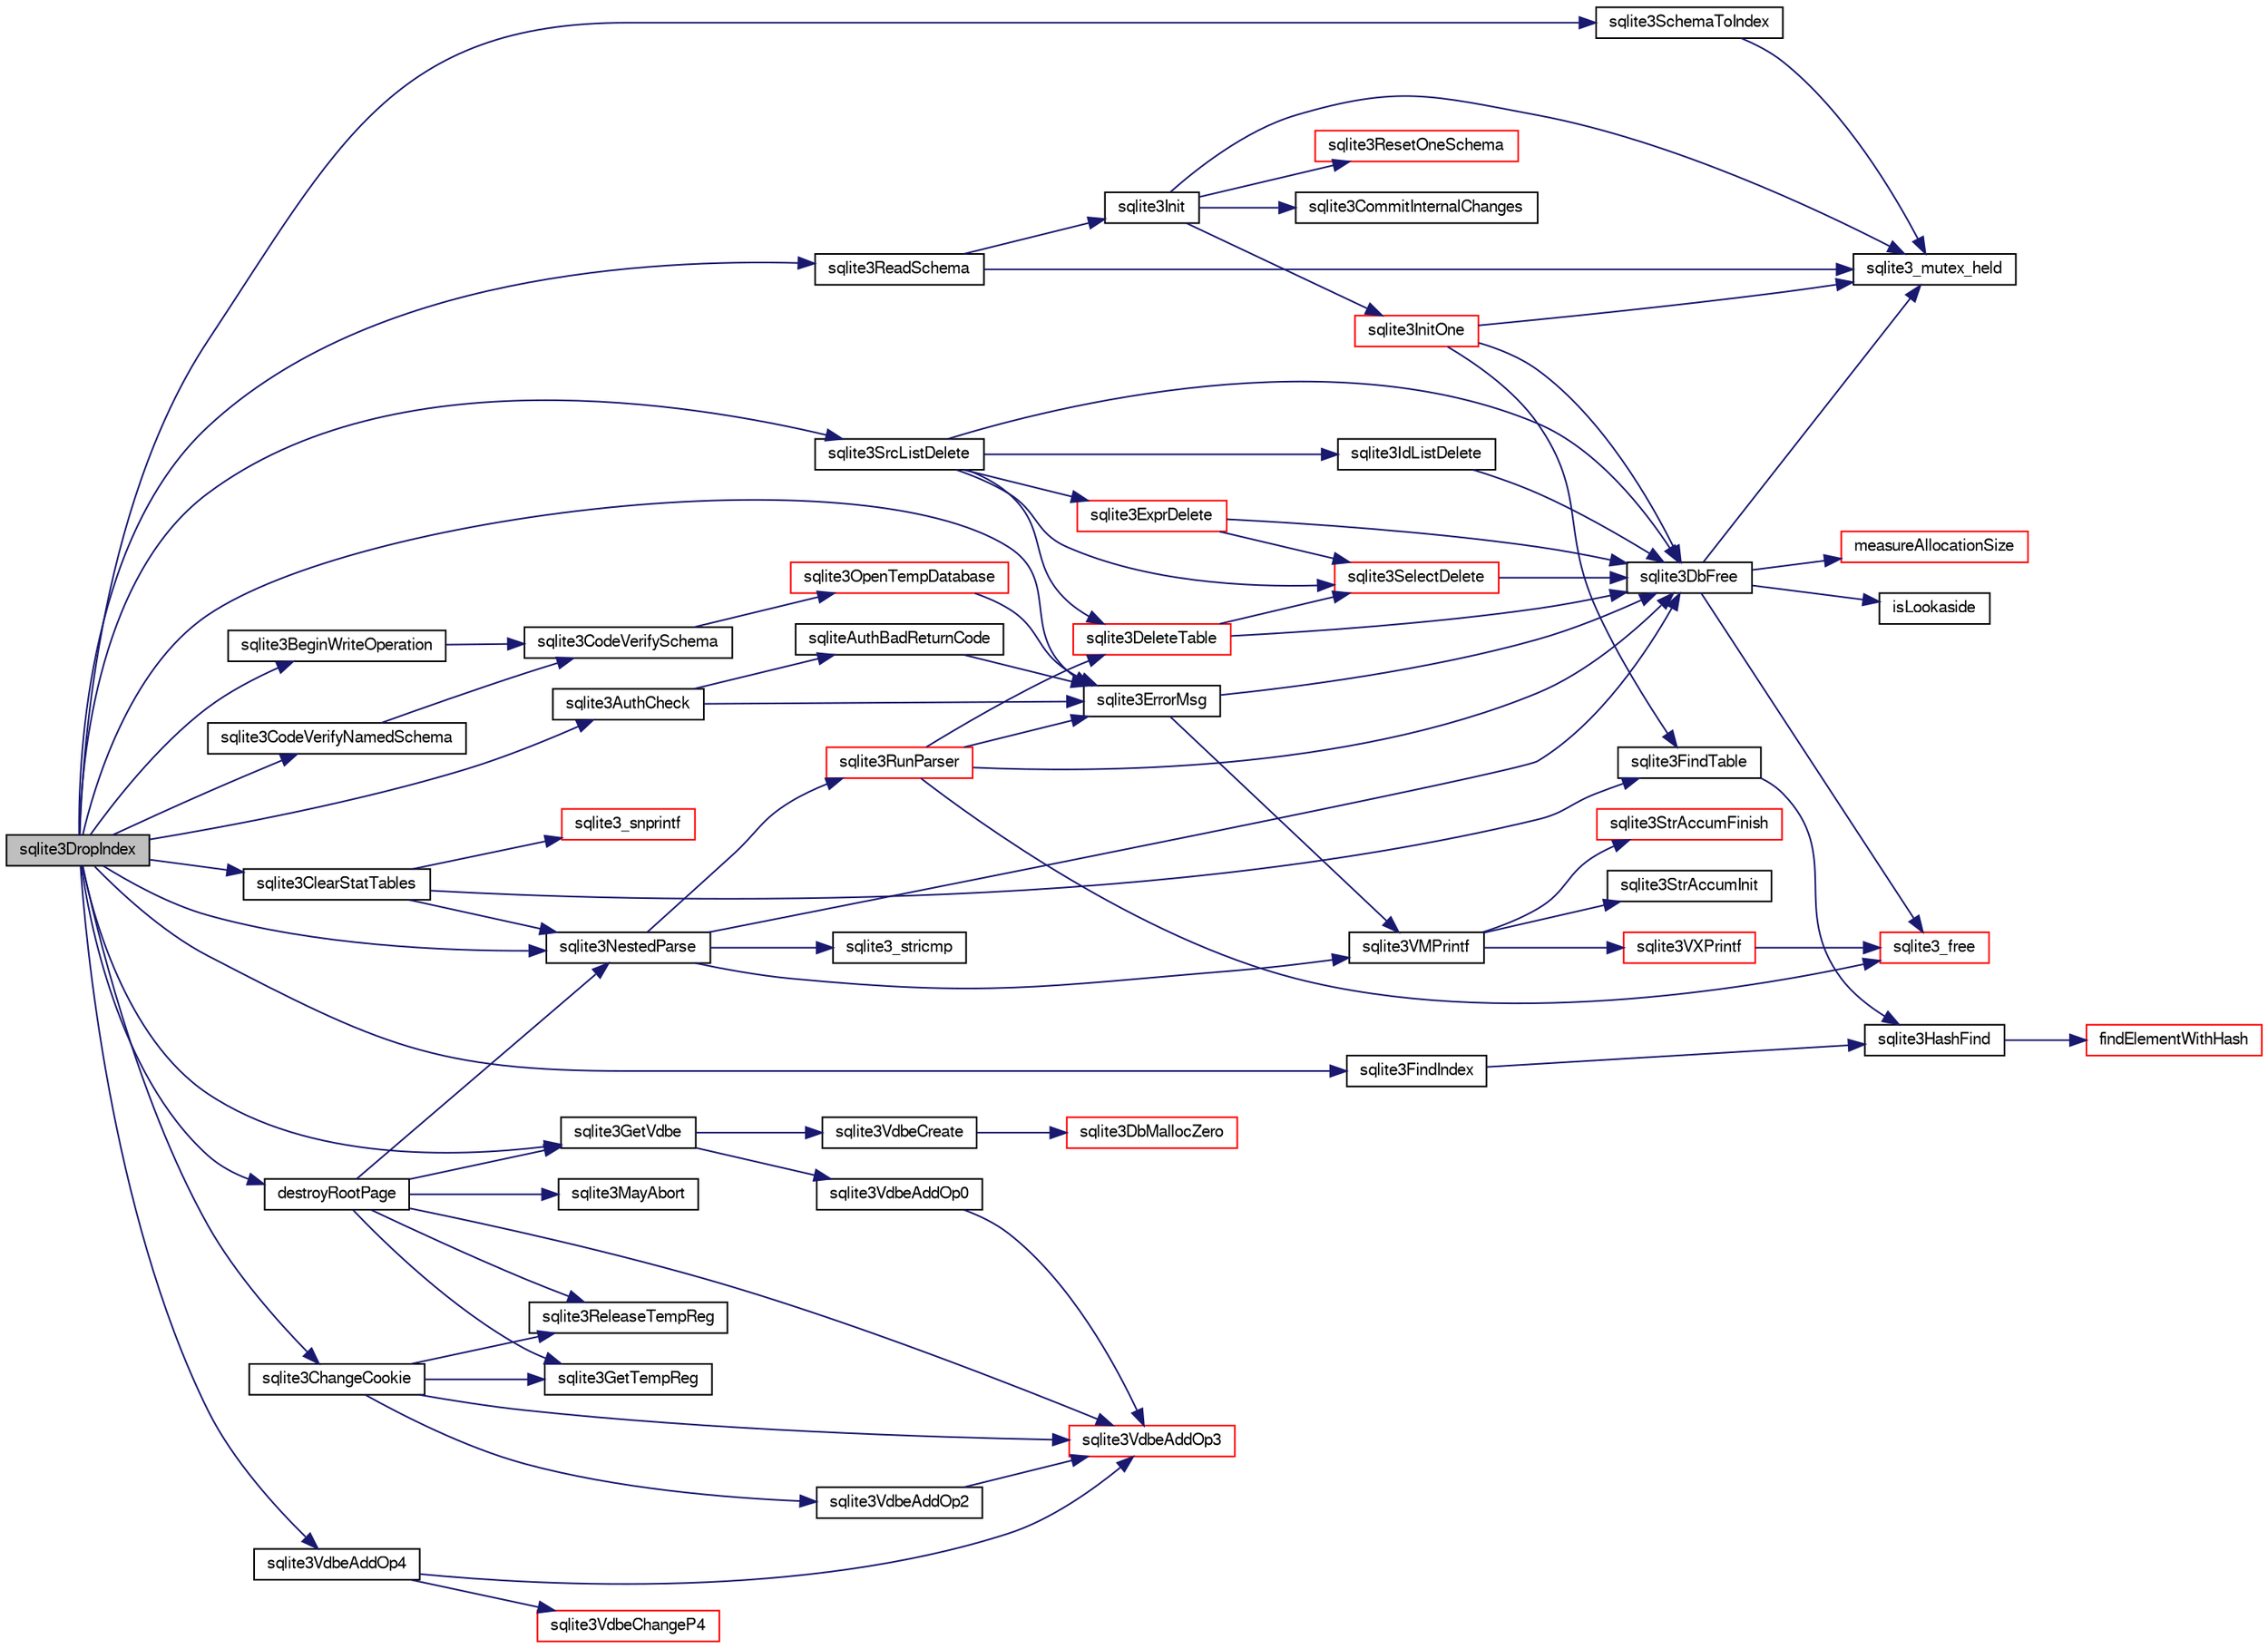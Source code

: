 digraph "sqlite3DropIndex"
{
  edge [fontname="FreeSans",fontsize="10",labelfontname="FreeSans",labelfontsize="10"];
  node [fontname="FreeSans",fontsize="10",shape=record];
  rankdir="LR";
  Node502778 [label="sqlite3DropIndex",height=0.2,width=0.4,color="black", fillcolor="grey75", style="filled", fontcolor="black"];
  Node502778 -> Node502779 [color="midnightblue",fontsize="10",style="solid",fontname="FreeSans"];
  Node502779 [label="sqlite3ReadSchema",height=0.2,width=0.4,color="black", fillcolor="white", style="filled",URL="$sqlite3_8c.html#ac41a97f30334f7d35b2b5713097eca90"];
  Node502779 -> Node502780 [color="midnightblue",fontsize="10",style="solid",fontname="FreeSans"];
  Node502780 [label="sqlite3_mutex_held",height=0.2,width=0.4,color="black", fillcolor="white", style="filled",URL="$sqlite3_8c.html#acf77da68932b6bc163c5e68547ecc3e7"];
  Node502779 -> Node502781 [color="midnightblue",fontsize="10",style="solid",fontname="FreeSans"];
  Node502781 [label="sqlite3Init",height=0.2,width=0.4,color="black", fillcolor="white", style="filled",URL="$sqlite3_8c.html#aed74e3dc765631a833f522f425ff5a48"];
  Node502781 -> Node502780 [color="midnightblue",fontsize="10",style="solid",fontname="FreeSans"];
  Node502781 -> Node502782 [color="midnightblue",fontsize="10",style="solid",fontname="FreeSans"];
  Node502782 [label="sqlite3InitOne",height=0.2,width=0.4,color="red", fillcolor="white", style="filled",URL="$sqlite3_8c.html#ac4318b25df65269906b0379251fe9b85"];
  Node502782 -> Node502780 [color="midnightblue",fontsize="10",style="solid",fontname="FreeSans"];
  Node502782 -> Node503116 [color="midnightblue",fontsize="10",style="solid",fontname="FreeSans"];
  Node503116 [label="sqlite3FindTable",height=0.2,width=0.4,color="black", fillcolor="white", style="filled",URL="$sqlite3_8c.html#afa51dbee6173bf3a8a3df76b07cea789"];
  Node503116 -> Node503115 [color="midnightblue",fontsize="10",style="solid",fontname="FreeSans"];
  Node503115 [label="sqlite3HashFind",height=0.2,width=0.4,color="black", fillcolor="white", style="filled",URL="$sqlite3_8c.html#a8ca124229470a66b4c9c141ded48e2aa"];
  Node503115 -> Node503106 [color="midnightblue",fontsize="10",style="solid",fontname="FreeSans"];
  Node503106 [label="findElementWithHash",height=0.2,width=0.4,color="red", fillcolor="white", style="filled",URL="$sqlite3_8c.html#a75c0f574fa5d51702434c6e980d57d7f"];
  Node502782 -> Node502794 [color="midnightblue",fontsize="10",style="solid",fontname="FreeSans"];
  Node502794 [label="sqlite3DbFree",height=0.2,width=0.4,color="black", fillcolor="white", style="filled",URL="$sqlite3_8c.html#ac70ab821a6607b4a1b909582dc37a069"];
  Node502794 -> Node502780 [color="midnightblue",fontsize="10",style="solid",fontname="FreeSans"];
  Node502794 -> Node502795 [color="midnightblue",fontsize="10",style="solid",fontname="FreeSans"];
  Node502795 [label="measureAllocationSize",height=0.2,width=0.4,color="red", fillcolor="white", style="filled",URL="$sqlite3_8c.html#a45731e644a22fdb756e2b6337224217a"];
  Node502794 -> Node502798 [color="midnightblue",fontsize="10",style="solid",fontname="FreeSans"];
  Node502798 [label="isLookaside",height=0.2,width=0.4,color="black", fillcolor="white", style="filled",URL="$sqlite3_8c.html#a770fa05ff9717b75e16f4d968a77b897"];
  Node502794 -> Node502799 [color="midnightblue",fontsize="10",style="solid",fontname="FreeSans"];
  Node502799 [label="sqlite3_free",height=0.2,width=0.4,color="red", fillcolor="white", style="filled",URL="$sqlite3_8c.html#a6552349e36a8a691af5487999ab09519"];
  Node502781 -> Node503494 [color="midnightblue",fontsize="10",style="solid",fontname="FreeSans"];
  Node503494 [label="sqlite3ResetOneSchema",height=0.2,width=0.4,color="red", fillcolor="white", style="filled",URL="$sqlite3_8c.html#aae32656cb46c5449ae7c53fc8aa27887"];
  Node502781 -> Node503410 [color="midnightblue",fontsize="10",style="solid",fontname="FreeSans"];
  Node503410 [label="sqlite3CommitInternalChanges",height=0.2,width=0.4,color="black", fillcolor="white", style="filled",URL="$sqlite3_8c.html#a1c26fb995a23591a1f6592d008e3e237"];
  Node502778 -> Node503114 [color="midnightblue",fontsize="10",style="solid",fontname="FreeSans"];
  Node503114 [label="sqlite3FindIndex",height=0.2,width=0.4,color="black", fillcolor="white", style="filled",URL="$sqlite3_8c.html#a79fb99db8d0f914bb72dd374ae088512"];
  Node503114 -> Node503115 [color="midnightblue",fontsize="10",style="solid",fontname="FreeSans"];
  Node502778 -> Node503094 [color="midnightblue",fontsize="10",style="solid",fontname="FreeSans"];
  Node503094 [label="sqlite3ErrorMsg",height=0.2,width=0.4,color="black", fillcolor="white", style="filled",URL="$sqlite3_8c.html#aee2798e173651adae0f9c85469f3457d"];
  Node503094 -> Node502786 [color="midnightblue",fontsize="10",style="solid",fontname="FreeSans"];
  Node502786 [label="sqlite3VMPrintf",height=0.2,width=0.4,color="black", fillcolor="white", style="filled",URL="$sqlite3_8c.html#a05535d0982ef06fbc2ee8195ebbae689"];
  Node502786 -> Node502787 [color="midnightblue",fontsize="10",style="solid",fontname="FreeSans"];
  Node502787 [label="sqlite3StrAccumInit",height=0.2,width=0.4,color="black", fillcolor="white", style="filled",URL="$sqlite3_8c.html#aabf95e113b9d54d519cd15a56215f560"];
  Node502786 -> Node502788 [color="midnightblue",fontsize="10",style="solid",fontname="FreeSans"];
  Node502788 [label="sqlite3VXPrintf",height=0.2,width=0.4,color="red", fillcolor="white", style="filled",URL="$sqlite3_8c.html#a63c25806c9bd4a2b76f9a0eb232c6bde"];
  Node502788 -> Node502799 [color="midnightblue",fontsize="10",style="solid",fontname="FreeSans"];
  Node502786 -> Node502837 [color="midnightblue",fontsize="10",style="solid",fontname="FreeSans"];
  Node502837 [label="sqlite3StrAccumFinish",height=0.2,width=0.4,color="red", fillcolor="white", style="filled",URL="$sqlite3_8c.html#adb7f26b10ac1b847db6f000ef4c2e2ba"];
  Node503094 -> Node502794 [color="midnightblue",fontsize="10",style="solid",fontname="FreeSans"];
  Node502778 -> Node503737 [color="midnightblue",fontsize="10",style="solid",fontname="FreeSans"];
  Node503737 [label="sqlite3CodeVerifyNamedSchema",height=0.2,width=0.4,color="black", fillcolor="white", style="filled",URL="$sqlite3_8c.html#a30331e33b8e462cbe3aa83c8bddb8c0e"];
  Node503737 -> Node503738 [color="midnightblue",fontsize="10",style="solid",fontname="FreeSans"];
  Node503738 [label="sqlite3CodeVerifySchema",height=0.2,width=0.4,color="black", fillcolor="white", style="filled",URL="$sqlite3_8c.html#ad9d8708d96f8416ec59ebf41c57000f9"];
  Node503738 -> Node503739 [color="midnightblue",fontsize="10",style="solid",fontname="FreeSans"];
  Node503739 [label="sqlite3OpenTempDatabase",height=0.2,width=0.4,color="red", fillcolor="white", style="filled",URL="$sqlite3_8c.html#aaf3088380b731428b72d3b5777f93755"];
  Node503739 -> Node503094 [color="midnightblue",fontsize="10",style="solid",fontname="FreeSans"];
  Node502778 -> Node503705 [color="midnightblue",fontsize="10",style="solid",fontname="FreeSans"];
  Node503705 [label="sqlite3SchemaToIndex",height=0.2,width=0.4,color="black", fillcolor="white", style="filled",URL="$sqlite3_8c.html#ad9ef77a42022f1f8c8ab71b5761f5134"];
  Node503705 -> Node502780 [color="midnightblue",fontsize="10",style="solid",fontname="FreeSans"];
  Node502778 -> Node503740 [color="midnightblue",fontsize="10",style="solid",fontname="FreeSans"];
  Node503740 [label="sqlite3AuthCheck",height=0.2,width=0.4,color="black", fillcolor="white", style="filled",URL="$sqlite3_8c.html#a83c75b8b7aa1c35301005be7ff1a8582"];
  Node503740 -> Node503094 [color="midnightblue",fontsize="10",style="solid",fontname="FreeSans"];
  Node503740 -> Node503741 [color="midnightblue",fontsize="10",style="solid",fontname="FreeSans"];
  Node503741 [label="sqliteAuthBadReturnCode",height=0.2,width=0.4,color="black", fillcolor="white", style="filled",URL="$sqlite3_8c.html#ad8fdda3ef346903a89e24dd825642bc1"];
  Node503741 -> Node503094 [color="midnightblue",fontsize="10",style="solid",fontname="FreeSans"];
  Node502778 -> Node503742 [color="midnightblue",fontsize="10",style="solid",fontname="FreeSans"];
  Node503742 [label="sqlite3GetVdbe",height=0.2,width=0.4,color="black", fillcolor="white", style="filled",URL="$sqlite3_8c.html#a76b721dcd00b0587308547594cb6c1f4"];
  Node503742 -> Node503743 [color="midnightblue",fontsize="10",style="solid",fontname="FreeSans"];
  Node503743 [label="sqlite3VdbeCreate",height=0.2,width=0.4,color="black", fillcolor="white", style="filled",URL="$sqlite3_8c.html#a7778fbbc1a7b677f680ce0afc44a88e2"];
  Node503743 -> Node502999 [color="midnightblue",fontsize="10",style="solid",fontname="FreeSans"];
  Node502999 [label="sqlite3DbMallocZero",height=0.2,width=0.4,color="red", fillcolor="white", style="filled",URL="$sqlite3_8c.html#a49cfebac9d6067a03442c92af73f33e4"];
  Node503742 -> Node503744 [color="midnightblue",fontsize="10",style="solid",fontname="FreeSans"];
  Node503744 [label="sqlite3VdbeAddOp0",height=0.2,width=0.4,color="black", fillcolor="white", style="filled",URL="$sqlite3_8c.html#a0aefd237fc1d629f3a3d3d454ced408a"];
  Node503744 -> Node503745 [color="midnightblue",fontsize="10",style="solid",fontname="FreeSans"];
  Node503745 [label="sqlite3VdbeAddOp3",height=0.2,width=0.4,color="red", fillcolor="white", style="filled",URL="$sqlite3_8c.html#a29b4560b019211a73e1478cec7468345"];
  Node502778 -> Node503747 [color="midnightblue",fontsize="10",style="solid",fontname="FreeSans"];
  Node503747 [label="sqlite3BeginWriteOperation",height=0.2,width=0.4,color="black", fillcolor="white", style="filled",URL="$sqlite3_8c.html#a21b1b811bbe305f922244f8913c87f10"];
  Node503747 -> Node503738 [color="midnightblue",fontsize="10",style="solid",fontname="FreeSans"];
  Node502778 -> Node503748 [color="midnightblue",fontsize="10",style="solid",fontname="FreeSans"];
  Node503748 [label="sqlite3NestedParse",height=0.2,width=0.4,color="black", fillcolor="white", style="filled",URL="$sqlite3_8c.html#ae78bd6187a28892732af5428ec15b03f"];
  Node503748 -> Node502786 [color="midnightblue",fontsize="10",style="solid",fontname="FreeSans"];
  Node503748 -> Node503092 [color="midnightblue",fontsize="10",style="solid",fontname="FreeSans"];
  Node503092 [label="sqlite3RunParser",height=0.2,width=0.4,color="red", fillcolor="white", style="filled",URL="$sqlite3_8c.html#a174f16a9adcc64bf971bae4a5ffa3488"];
  Node503092 -> Node503094 [color="midnightblue",fontsize="10",style="solid",fontname="FreeSans"];
  Node503092 -> Node502794 [color="midnightblue",fontsize="10",style="solid",fontname="FreeSans"];
  Node503092 -> Node502799 [color="midnightblue",fontsize="10",style="solid",fontname="FreeSans"];
  Node503092 -> Node503104 [color="midnightblue",fontsize="10",style="solid",fontname="FreeSans"];
  Node503104 [label="sqlite3DeleteTable",height=0.2,width=0.4,color="red", fillcolor="white", style="filled",URL="$sqlite3_8c.html#a7fd3d507375a381a3807f92735318973"];
  Node503104 -> Node502794 [color="midnightblue",fontsize="10",style="solid",fontname="FreeSans"];
  Node503104 -> Node503099 [color="midnightblue",fontsize="10",style="solid",fontname="FreeSans"];
  Node503099 [label="sqlite3SelectDelete",height=0.2,width=0.4,color="red", fillcolor="white", style="filled",URL="$sqlite3_8c.html#a0f56959f0acac85496744f0d068854a0"];
  Node503099 -> Node502794 [color="midnightblue",fontsize="10",style="solid",fontname="FreeSans"];
  Node503748 -> Node502794 [color="midnightblue",fontsize="10",style="solid",fontname="FreeSans"];
  Node503748 -> Node503636 [color="midnightblue",fontsize="10",style="solid",fontname="FreeSans"];
  Node503636 [label="sqlite3_stricmp",height=0.2,width=0.4,color="black", fillcolor="white", style="filled",URL="$sqlite3_8c.html#aaa53981a07ebaa0c9d16b24032fb943c"];
  Node502778 -> Node503749 [color="midnightblue",fontsize="10",style="solid",fontname="FreeSans"];
  Node503749 [label="sqlite3ClearStatTables",height=0.2,width=0.4,color="black", fillcolor="white", style="filled",URL="$sqlite3_8c.html#a3a6659fbbc07f5bd5d327d88e6660702"];
  Node503749 -> Node502897 [color="midnightblue",fontsize="10",style="solid",fontname="FreeSans"];
  Node502897 [label="sqlite3_snprintf",height=0.2,width=0.4,color="red", fillcolor="white", style="filled",URL="$sqlite3_8c.html#aa2695a752e971577f5784122f2013c40"];
  Node503749 -> Node503116 [color="midnightblue",fontsize="10",style="solid",fontname="FreeSans"];
  Node503749 -> Node503748 [color="midnightblue",fontsize="10",style="solid",fontname="FreeSans"];
  Node502778 -> Node503750 [color="midnightblue",fontsize="10",style="solid",fontname="FreeSans"];
  Node503750 [label="sqlite3ChangeCookie",height=0.2,width=0.4,color="black", fillcolor="white", style="filled",URL="$sqlite3_8c.html#a0ef89bb4c4f2d45de9f462e63cbfddec"];
  Node503750 -> Node503751 [color="midnightblue",fontsize="10",style="solid",fontname="FreeSans"];
  Node503751 [label="sqlite3GetTempReg",height=0.2,width=0.4,color="black", fillcolor="white", style="filled",URL="$sqlite3_8c.html#ab58586b4abaefcc5df42af9d1e84d8fb"];
  Node503750 -> Node503752 [color="midnightblue",fontsize="10",style="solid",fontname="FreeSans"];
  Node503752 [label="sqlite3VdbeAddOp2",height=0.2,width=0.4,color="black", fillcolor="white", style="filled",URL="$sqlite3_8c.html#ae87204d7b069da19e4db0404c6deaae5"];
  Node503752 -> Node503745 [color="midnightblue",fontsize="10",style="solid",fontname="FreeSans"];
  Node503750 -> Node503745 [color="midnightblue",fontsize="10",style="solid",fontname="FreeSans"];
  Node503750 -> Node503753 [color="midnightblue",fontsize="10",style="solid",fontname="FreeSans"];
  Node503753 [label="sqlite3ReleaseTempReg",height=0.2,width=0.4,color="black", fillcolor="white", style="filled",URL="$sqlite3_8c.html#a48d55dce63ac590c3b0fc464abb67ad7"];
  Node502778 -> Node503754 [color="midnightblue",fontsize="10",style="solid",fontname="FreeSans"];
  Node503754 [label="destroyRootPage",height=0.2,width=0.4,color="black", fillcolor="white", style="filled",URL="$sqlite3_8c.html#a117f2ef54e18f018369a4da17d1a0881"];
  Node503754 -> Node503742 [color="midnightblue",fontsize="10",style="solid",fontname="FreeSans"];
  Node503754 -> Node503751 [color="midnightblue",fontsize="10",style="solid",fontname="FreeSans"];
  Node503754 -> Node503745 [color="midnightblue",fontsize="10",style="solid",fontname="FreeSans"];
  Node503754 -> Node503755 [color="midnightblue",fontsize="10",style="solid",fontname="FreeSans"];
  Node503755 [label="sqlite3MayAbort",height=0.2,width=0.4,color="black", fillcolor="white", style="filled",URL="$sqlite3_8c.html#a700db222a53c596ad5a0aef2c07a12ef"];
  Node503754 -> Node503748 [color="midnightblue",fontsize="10",style="solid",fontname="FreeSans"];
  Node503754 -> Node503753 [color="midnightblue",fontsize="10",style="solid",fontname="FreeSans"];
  Node502778 -> Node503756 [color="midnightblue",fontsize="10",style="solid",fontname="FreeSans"];
  Node503756 [label="sqlite3VdbeAddOp4",height=0.2,width=0.4,color="black", fillcolor="white", style="filled",URL="$sqlite3_8c.html#a739d7a47b1c11779283b7797ea7e1d4d"];
  Node503756 -> Node503745 [color="midnightblue",fontsize="10",style="solid",fontname="FreeSans"];
  Node503756 -> Node503757 [color="midnightblue",fontsize="10",style="solid",fontname="FreeSans"];
  Node503757 [label="sqlite3VdbeChangeP4",height=0.2,width=0.4,color="red", fillcolor="white", style="filled",URL="$sqlite3_8c.html#add0d891a062d044a0c7e6fc072702830"];
  Node502778 -> Node503103 [color="midnightblue",fontsize="10",style="solid",fontname="FreeSans"];
  Node503103 [label="sqlite3SrcListDelete",height=0.2,width=0.4,color="black", fillcolor="white", style="filled",URL="$sqlite3_8c.html#acc250a3e5e7fd8889a16a9f28e3e7312"];
  Node503103 -> Node502794 [color="midnightblue",fontsize="10",style="solid",fontname="FreeSans"];
  Node503103 -> Node503104 [color="midnightblue",fontsize="10",style="solid",fontname="FreeSans"];
  Node503103 -> Node503099 [color="midnightblue",fontsize="10",style="solid",fontname="FreeSans"];
  Node503103 -> Node503102 [color="midnightblue",fontsize="10",style="solid",fontname="FreeSans"];
  Node503102 [label="sqlite3ExprDelete",height=0.2,width=0.4,color="red", fillcolor="white", style="filled",URL="$sqlite3_8c.html#ae4e21ab5918e0428fbaa9e615dceb309"];
  Node503102 -> Node502794 [color="midnightblue",fontsize="10",style="solid",fontname="FreeSans"];
  Node503102 -> Node503099 [color="midnightblue",fontsize="10",style="solid",fontname="FreeSans"];
  Node503103 -> Node503342 [color="midnightblue",fontsize="10",style="solid",fontname="FreeSans"];
  Node503342 [label="sqlite3IdListDelete",height=0.2,width=0.4,color="black", fillcolor="white", style="filled",URL="$sqlite3_8c.html#a38bea53ea789e86289ca600ff6010f73"];
  Node503342 -> Node502794 [color="midnightblue",fontsize="10",style="solid",fontname="FreeSans"];
}
